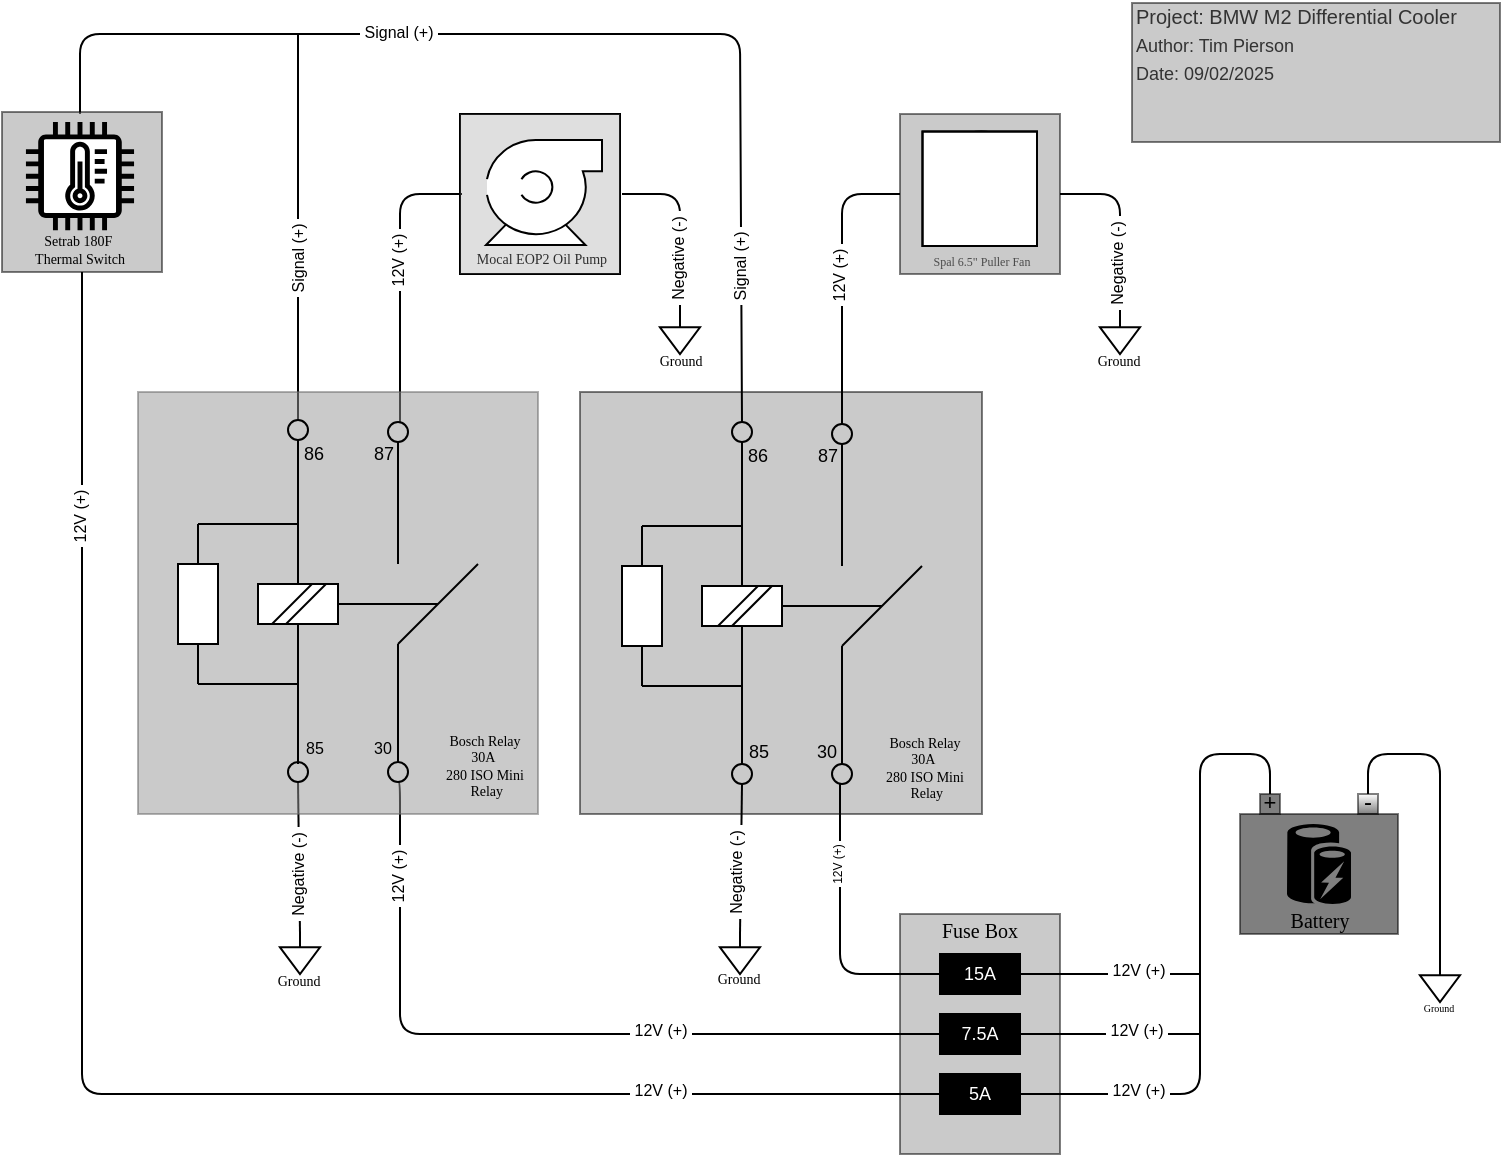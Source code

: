 <mxfile version="28.1.2">
  <diagram name="Page-1" id="_E8ELYtHnHAGCjDZnW66">
    <mxGraphModel dx="474" dy="375" grid="1" gridSize="10" guides="1" tooltips="1" connect="1" arrows="1" fold="1" page="1" pageScale="1" pageWidth="1100" pageHeight="850" background="none" math="0" shadow="0" adaptiveColors="none">
      <root>
        <mxCell id="0" />
        <mxCell id="1" parent="0" />
        <mxCell id="ljTsGrph6UNTOj-xFB7d-183" value="" style="group;opacity=50;fillColor=default;fillStyle=solid;container=0;" vertex="1" connectable="0" parent="1">
          <mxGeometry x="380" y="219" width="201" height="211" as="geometry" />
        </mxCell>
        <mxCell id="ljTsGrph6UNTOj-xFB7d-103" value="" style="rounded=0;whiteSpace=wrap;html=1;fillColor=light-dark(#959595,#FFFFFF);gradientColor=none;strokeColor=#000000;opacity=50;fillStyle=solid;" vertex="1" parent="1">
          <mxGeometry x="380" y="219" width="201" height="211" as="geometry" />
        </mxCell>
        <mxCell id="ljTsGrph6UNTOj-xFB7d-180" value="" style="group;fillStyle=solid;" vertex="1" connectable="0" parent="1">
          <mxGeometry x="540" y="480" width="80" height="120" as="geometry" />
        </mxCell>
        <mxCell id="ljTsGrph6UNTOj-xFB7d-109" value="" style="rounded=0;whiteSpace=wrap;html=1;fillColor=light-dark(#959595,#959595);gradientColor=none;strokeColor=light-dark(#000000,#000000);opacity=50;fillStyle=solid;" vertex="1" parent="ljTsGrph6UNTOj-xFB7d-180">
          <mxGeometry width="80" height="120" as="geometry" />
        </mxCell>
        <mxCell id="ljTsGrph6UNTOj-xFB7d-20" value="15A" style="rounded=0;whiteSpace=wrap;html=1;fontSize=9;fillColor=light-dark(#000000,#000000);fontColor=light-dark(#FFFFFF,#FFFFFF);" vertex="1" parent="ljTsGrph6UNTOj-xFB7d-180">
          <mxGeometry x="20" y="20" width="40" height="20" as="geometry" />
        </mxCell>
        <mxCell id="ljTsGrph6UNTOj-xFB7d-21" value="7.5A" style="rounded=0;whiteSpace=wrap;html=1;fontSize=9;fillStyle=solid;fillColor=light-dark(#000000,#000000);fontColor=light-dark(#FFFFFF,#FFFFFF);" vertex="1" parent="ljTsGrph6UNTOj-xFB7d-180">
          <mxGeometry x="20" y="50" width="40" height="20" as="geometry" />
        </mxCell>
        <mxCell id="ljTsGrph6UNTOj-xFB7d-23" value="5A" style="rounded=0;whiteSpace=wrap;html=1;fontSize=9;fillStyle=solid;fillColor=#000000;fontColor=light-dark(#FFFFFF,#FFFFFF);" vertex="1" parent="ljTsGrph6UNTOj-xFB7d-180">
          <mxGeometry x="20" y="80" width="40" height="20" as="geometry" />
        </mxCell>
        <mxCell id="ljTsGrph6UNTOj-xFB7d-173" value="&lt;div&gt;Fuse Box&lt;/div&gt;" style="text;html=1;align=center;verticalAlign=middle;whiteSpace=wrap;rounded=0;fontFamily=Verdana;fontSize=10;" vertex="1" parent="ljTsGrph6UNTOj-xFB7d-180">
          <mxGeometry x="10" y="2" width="60" height="12" as="geometry" />
        </mxCell>
        <mxCell id="ljTsGrph6UNTOj-xFB7d-195" value="" style="edgeStyle=orthogonalEdgeStyle;rounded=1;orthogonalLoop=1;jettySize=auto;html=1;endArrow=none;endFill=0;curved=0;" edge="1" parent="1" source="5BmA53OhYEYzgZZ_0BUa-34">
          <mxGeometry relative="1" as="geometry">
            <mxPoint x="239" y="40" as="targetPoint" />
          </mxGeometry>
        </mxCell>
        <mxCell id="ljTsGrph6UNTOj-xFB7d-84" value="" style="edgeStyle=orthogonalEdgeStyle;rounded=1;orthogonalLoop=1;jettySize=auto;html=1;entryX=0;entryY=0.5;entryDx=0;entryDy=0;endArrow=none;endFill=0;curved=0;" edge="1" parent="1" source="5BmA53OhYEYzgZZ_0BUa-36">
          <mxGeometry relative="1" as="geometry">
            <mxPoint x="321" y="120" as="targetPoint" />
            <Array as="points">
              <mxPoint x="290" y="120" />
            </Array>
          </mxGeometry>
        </mxCell>
        <mxCell id="ljTsGrph6UNTOj-xFB7d-54" value="" style="edgeStyle=orthogonalEdgeStyle;rounded=1;orthogonalLoop=1;jettySize=auto;html=1;entryX=0;entryY=0.5;entryDx=0;entryDy=0;endArrow=none;endFill=0;curved=0;exitX=0.5;exitY=1;exitDx=0;exitDy=0;fontSize=8;" edge="1" parent="1" source="5BmA53OhYEYzgZZ_0BUa-42" target="ljTsGrph6UNTOj-xFB7d-21">
          <mxGeometry relative="1" as="geometry">
            <mxPoint x="390" y="540" as="targetPoint" />
            <Array as="points">
              <mxPoint x="290" y="414" />
              <mxPoint x="290" y="540" />
            </Array>
          </mxGeometry>
        </mxCell>
        <mxCell id="ljTsGrph6UNTOj-xFB7d-51" value="" style="edgeStyle=orthogonalEdgeStyle;rounded=1;orthogonalLoop=1;jettySize=auto;html=1;endArrow=none;endFill=0;entryX=0;entryY=0.5;entryDx=0;entryDy=0;curved=0;" edge="1" parent="1" source="5BmA53OhYEYzgZZ_0BUa-123" target="ljTsGrph6UNTOj-xFB7d-20">
          <mxGeometry relative="1" as="geometry">
            <mxPoint x="510" y="500" as="targetPoint" />
            <Array as="points">
              <mxPoint x="510" y="510" />
            </Array>
          </mxGeometry>
        </mxCell>
        <mxCell id="ljTsGrph6UNTOj-xFB7d-101" value="" style="edgeStyle=orthogonalEdgeStyle;rounded=1;orthogonalLoop=1;jettySize=auto;html=1;endArrow=none;endFill=0;entryX=0.5;entryY=1;entryDx=0;entryDy=0;curved=0;" edge="1" parent="1" source="ljTsGrph6UNTOj-xFB7d-23" target="ljTsGrph6UNTOj-xFB7d-97">
          <mxGeometry relative="1" as="geometry">
            <mxPoint x="192" y="570" as="targetPoint" />
          </mxGeometry>
        </mxCell>
        <mxCell id="ljTsGrph6UNTOj-xFB7d-142" value="&lt;font&gt;&amp;nbsp;12V (+)&amp;nbsp;&lt;/font&gt;" style="edgeLabel;html=1;align=center;verticalAlign=middle;resizable=0;points=[];fontSize=8;" vertex="1" connectable="0" parent="ljTsGrph6UNTOj-xFB7d-101">
          <mxGeometry x="-0.468" y="-1" relative="1" as="geometry">
            <mxPoint x="83" y="-1" as="offset" />
          </mxGeometry>
        </mxCell>
        <mxCell id="ljTsGrph6UNTOj-xFB7d-28" value="" style="endArrow=none;html=1;rounded=1;exitX=1;exitY=0.5;exitDx=0;exitDy=0;entryX=0.5;entryY=0;entryDx=0;entryDy=0;shadow=0;curved=0;" edge="1" parent="1" target="ljTsGrph6UNTOj-xFB7d-24">
          <mxGeometry width="50" height="50" relative="1" as="geometry">
            <mxPoint x="600" y="570" as="sourcePoint" />
            <mxPoint x="725" y="420" as="targetPoint" />
            <Array as="points">
              <mxPoint x="690" y="570" />
              <mxPoint x="690" y="400" />
              <mxPoint x="725" y="400" />
            </Array>
          </mxGeometry>
        </mxCell>
        <mxCell id="ljTsGrph6UNTOj-xFB7d-29" value="" style="endArrow=none;html=1;rounded=0;entryX=1;entryY=0.5;entryDx=0;entryDy=0;" edge="1" parent="1" target="ljTsGrph6UNTOj-xFB7d-21">
          <mxGeometry width="50" height="50" relative="1" as="geometry">
            <mxPoint x="690" y="540" as="sourcePoint" />
            <mxPoint x="720" y="580" as="targetPoint" />
          </mxGeometry>
        </mxCell>
        <mxCell id="ljTsGrph6UNTOj-xFB7d-30" value="" style="endArrow=none;html=1;rounded=0;entryX=1.001;entryY=0.397;entryDx=0;entryDy=0;entryPerimeter=0;jumpStyle=arc;" edge="1" parent="1">
          <mxGeometry width="50" height="50" relative="1" as="geometry">
            <mxPoint x="690" y="510" as="sourcePoint" />
            <mxPoint x="600.04" y="509.94" as="targetPoint" />
          </mxGeometry>
        </mxCell>
        <mxCell id="ljTsGrph6UNTOj-xFB7d-56" value="" style="endArrow=none;html=1;rounded=0;entryX=0.5;entryY=1;entryDx=0;entryDy=0;exitX=0.5;exitY=0;exitDx=0;exitDy=0;exitPerimeter=0;" edge="1" parent="1" target="5BmA53OhYEYzgZZ_0BUa-122">
          <mxGeometry width="50" height="50" relative="1" as="geometry">
            <mxPoint x="460" y="490" as="sourcePoint" />
            <mxPoint x="460" y="470" as="targetPoint" />
          </mxGeometry>
        </mxCell>
        <mxCell id="ljTsGrph6UNTOj-xFB7d-58" value="" style="endArrow=none;html=1;rounded=0;entryX=0.5;entryY=1;entryDx=0;entryDy=0;exitX=0.5;exitY=0;exitDx=0;exitDy=0;exitPerimeter=0;" edge="1" parent="1" source="ljTsGrph6UNTOj-xFB7d-137" target="5BmA53OhYEYzgZZ_0BUa-41">
          <mxGeometry width="50" height="50" relative="1" as="geometry">
            <mxPoint x="240" y="490" as="sourcePoint" />
            <mxPoint x="240" y="415" as="targetPoint" />
          </mxGeometry>
        </mxCell>
        <mxCell id="ljTsGrph6UNTOj-xFB7d-189" value="" style="edgeStyle=orthogonalEdgeStyle;rounded=1;orthogonalLoop=1;jettySize=auto;html=1;entryX=0.5;entryY=0;entryDx=0;entryDy=0;endArrow=none;endFill=0;curved=0;" edge="1" parent="1" source="ljTsGrph6UNTOj-xFB7d-59" target="ljTsGrph6UNTOj-xFB7d-25">
          <mxGeometry relative="1" as="geometry">
            <Array as="points">
              <mxPoint x="810" y="400" />
              <mxPoint x="774" y="400" />
            </Array>
          </mxGeometry>
        </mxCell>
        <mxCell id="ljTsGrph6UNTOj-xFB7d-59" value="&lt;font style=&quot;font-size: 5px;&quot; face=&quot;Verdana&quot;&gt;Ground&lt;/font&gt;" style="pointerEvents=1;verticalLabelPosition=bottom;shadow=0;dashed=0;align=center;html=1;verticalAlign=top;shape=mxgraph.electrical.signal_sources.signal_ground;spacingLeft=-2;spacing=-11;" vertex="1" parent="1">
          <mxGeometry x="800" y="504" width="20" height="20" as="geometry" />
        </mxCell>
        <mxCell id="ljTsGrph6UNTOj-xFB7d-73" value="" style="edgeStyle=orthogonalEdgeStyle;rounded=1;orthogonalLoop=1;jettySize=auto;html=1;entryX=0.5;entryY=0;entryDx=0;entryDy=0;endArrow=none;endFill=0;jumpStyle=arc;curved=0;" edge="1" parent="1" source="ljTsGrph6UNTOj-xFB7d-70" target="5BmA53OhYEYzgZZ_0BUa-121">
          <mxGeometry relative="1" as="geometry">
            <mxPoint x="475.0" y="90" as="targetPoint" />
          </mxGeometry>
        </mxCell>
        <mxCell id="ljTsGrph6UNTOj-xFB7d-139" value="&lt;div&gt;&amp;nbsp;12V (+)&amp;nbsp;&lt;/div&gt;" style="edgeLabel;html=1;align=center;verticalAlign=middle;resizable=0;points=[];fontSize=8;horizontal=0;spacing=2;spacingBottom=-1;" vertex="1" connectable="0" parent="ljTsGrph6UNTOj-xFB7d-73">
          <mxGeometry x="0.158" y="2" relative="1" as="geometry">
            <mxPoint x="-4" y="-13" as="offset" />
          </mxGeometry>
        </mxCell>
        <mxCell id="ljTsGrph6UNTOj-xFB7d-74" value="Ground" style="pointerEvents=1;verticalLabelPosition=bottom;shadow=0;dashed=0;align=center;html=1;verticalAlign=top;shape=mxgraph.electrical.signal_sources.signal_ground;spacing=-2;spacingLeft=-2;fontFamily=Verdana;fontSize=7;spacingBottom=0;spacingTop=-3;" vertex="1" parent="1">
          <mxGeometry x="640" y="180" width="20" height="20" as="geometry" />
        </mxCell>
        <mxCell id="ljTsGrph6UNTOj-xFB7d-86" value="Ground" style="pointerEvents=1;verticalLabelPosition=bottom;shadow=0;dashed=0;align=center;html=1;verticalAlign=top;shape=mxgraph.electrical.signal_sources.signal_ground;labelPosition=center;spacing=-2;spacingLeft=-1;fontSize=7;fontFamily=Verdana;spacingTop=-3;" vertex="1" parent="1">
          <mxGeometry x="420" y="180" width="20" height="20" as="geometry" />
        </mxCell>
        <mxCell id="ljTsGrph6UNTOj-xFB7d-87" value="" style="endArrow=none;html=1;rounded=1;entryX=1;entryY=0.5;entryDx=0;entryDy=0;exitX=0.5;exitY=0;exitDx=0;exitDy=0;exitPerimeter=0;curved=0;" edge="1" parent="1" source="ljTsGrph6UNTOj-xFB7d-86">
          <mxGeometry width="50" height="50" relative="1" as="geometry">
            <mxPoint x="290.5" y="200" as="sourcePoint" />
            <mxPoint x="401" y="120" as="targetPoint" />
            <Array as="points">
              <mxPoint x="430" y="120" />
            </Array>
          </mxGeometry>
        </mxCell>
        <mxCell id="ljTsGrph6UNTOj-xFB7d-92" value="" style="endArrow=none;html=1;rounded=1;curved=0;entryX=0.5;entryY=0;entryDx=0;entryDy=0;" edge="1" parent="1" target="5BmA53OhYEYzgZZ_0BUa-119">
          <mxGeometry width="50" height="50" relative="1" as="geometry">
            <mxPoint x="130" y="80" as="sourcePoint" />
            <mxPoint x="460" y="40" as="targetPoint" />
            <Array as="points">
              <mxPoint x="130" y="40" />
              <mxPoint x="460" y="40" />
            </Array>
          </mxGeometry>
        </mxCell>
        <mxCell id="ljTsGrph6UNTOj-xFB7d-135" value="&amp;nbsp;Signal (+)&amp;nbsp;" style="edgeLabel;html=1;align=center;verticalAlign=middle;resizable=0;points=[];fontSize=8;" vertex="1" connectable="0" parent="ljTsGrph6UNTOj-xFB7d-92">
          <mxGeometry x="0.379" relative="1" as="geometry">
            <mxPoint x="-171" y="-20" as="offset" />
          </mxGeometry>
        </mxCell>
        <mxCell id="ljTsGrph6UNTOj-xFB7d-104" value="" style="endArrow=none;html=1;rounded=1;exitX=0.5;exitY=0;exitDx=0;exitDy=0;exitPerimeter=0;curved=0;entryX=1;entryY=0.5;entryDx=0;entryDy=0;" edge="1" parent="1" source="ljTsGrph6UNTOj-xFB7d-74" target="ljTsGrph6UNTOj-xFB7d-70">
          <mxGeometry width="50" height="50" relative="1" as="geometry">
            <mxPoint x="580" y="244" as="sourcePoint" />
            <mxPoint x="650" y="120" as="targetPoint" />
            <Array as="points">
              <mxPoint x="650" y="120" />
            </Array>
          </mxGeometry>
        </mxCell>
        <mxCell id="ljTsGrph6UNTOj-xFB7d-136" value="&lt;font face=&quot;Verdana&quot;&gt;Ground&lt;/font&gt;" style="pointerEvents=1;verticalLabelPosition=bottom;shadow=0;dashed=0;align=center;html=1;verticalAlign=top;shape=mxgraph.electrical.signal_sources.signal_ground;spacingLeft=-2;spacing=-6;fillStyle=solid;fontSize=7;" vertex="1" parent="1">
          <mxGeometry x="450" y="490" width="20" height="20" as="geometry" />
        </mxCell>
        <mxCell id="ljTsGrph6UNTOj-xFB7d-137" value="&lt;font face=&quot;Verdana&quot;&gt;Ground&lt;/font&gt;" style="pointerEvents=1;verticalLabelPosition=bottom;shadow=0;dashed=0;align=center;html=1;verticalAlign=top;shape=mxgraph.electrical.signal_sources.signal_ground;spacingLeft=-2;spacing=-5;fontSize=7;" vertex="1" parent="1">
          <mxGeometry x="230" y="490" width="20" height="20" as="geometry" />
        </mxCell>
        <mxCell id="ljTsGrph6UNTOj-xFB7d-148" value="&lt;font&gt;&amp;nbsp;Negative (-)&amp;nbsp;&lt;/font&gt;" style="edgeLabel;html=1;align=center;verticalAlign=middle;resizable=0;points=[];horizontal=0;fontSize=8;" vertex="1" connectable="0" parent="1">
          <mxGeometry x="648" y="155" as="geometry" />
        </mxCell>
        <mxCell id="ljTsGrph6UNTOj-xFB7d-150" value="&lt;font&gt;&amp;nbsp;Negative (-)&amp;nbsp;&lt;/font&gt;" style="edgeLabel;html=1;align=center;verticalAlign=middle;resizable=0;points=[];horizontal=0;spacingBottom=1;fontSize=8;" vertex="1" connectable="0" parent="1">
          <mxGeometry x="430" y="150" as="geometry">
            <mxPoint x="-1" y="-3" as="offset" />
          </mxGeometry>
        </mxCell>
        <mxCell id="ljTsGrph6UNTOj-xFB7d-151" value="&lt;div&gt;&amp;nbsp;12V (+)&amp;nbsp;&lt;/div&gt;" style="edgeLabel;html=1;align=center;verticalAlign=middle;resizable=0;points=[];fontSize=8;horizontal=0;spacing=2;spacingBottom=-1;" vertex="1" connectable="0" parent="1">
          <mxGeometry x="288" y="154" as="geometry" />
        </mxCell>
        <mxCell id="ljTsGrph6UNTOj-xFB7d-152" value="&lt;div&gt;&amp;nbsp;12V (+)&amp;nbsp;&lt;/div&gt;" style="edgeLabel;html=1;align=center;verticalAlign=middle;resizable=0;points=[];fontSize=8;horizontal=0;spacing=2;spacingBottom=-1;" vertex="1" connectable="0" parent="1">
          <mxGeometry x="129" y="282" as="geometry" />
        </mxCell>
        <mxCell id="ljTsGrph6UNTOj-xFB7d-153" value="&amp;nbsp;Signal (+)&amp;nbsp;" style="edgeLabel;html=1;align=center;verticalAlign=middle;resizable=0;points=[];fontSize=8;horizontal=0;spacingBottom=-1;" vertex="1" connectable="0" parent="1">
          <mxGeometry x="240" y="155" as="geometry">
            <mxPoint x="-2" y="2" as="offset" />
          </mxGeometry>
        </mxCell>
        <mxCell id="ljTsGrph6UNTOj-xFB7d-154" value="&amp;nbsp;Signal (+)&amp;nbsp;" style="edgeLabel;html=1;align=center;verticalAlign=middle;resizable=0;points=[];fontSize=8;horizontal=0;spacingBottom=-1;" vertex="1" connectable="0" parent="1">
          <mxGeometry x="459" y="157" as="geometry" />
        </mxCell>
        <mxCell id="ljTsGrph6UNTOj-xFB7d-156" value="&lt;font&gt;&amp;nbsp;12V (+)&amp;nbsp;&lt;/font&gt;" style="edgeLabel;html=1;align=center;verticalAlign=middle;resizable=0;points=[];fontSize=8;" vertex="1" connectable="0" parent="1">
          <mxGeometry x="420" y="538" as="geometry" />
        </mxCell>
        <mxCell id="ljTsGrph6UNTOj-xFB7d-157" value="&lt;font&gt;&amp;nbsp;12V (+)&amp;nbsp;&lt;/font&gt;" style="edgeLabel;html=1;align=center;verticalAlign=middle;resizable=0;points=[];fontSize=8;" vertex="1" connectable="0" parent="1">
          <mxGeometry x="659" y="568" as="geometry" />
        </mxCell>
        <mxCell id="ljTsGrph6UNTOj-xFB7d-158" value="&lt;font&gt;&amp;nbsp;12V (+)&amp;nbsp;&lt;/font&gt;" style="edgeLabel;html=1;align=center;verticalAlign=middle;resizable=0;points=[];fontSize=8;" vertex="1" connectable="0" parent="1">
          <mxGeometry x="658" y="538" as="geometry" />
        </mxCell>
        <mxCell id="ljTsGrph6UNTOj-xFB7d-159" value="&lt;font&gt;&amp;nbsp;12V (+)&amp;nbsp;&lt;/font&gt;" style="edgeLabel;html=1;align=center;verticalAlign=middle;resizable=0;points=[];fontSize=8;" vertex="1" connectable="0" parent="1">
          <mxGeometry x="659" y="508" as="geometry" />
        </mxCell>
        <mxCell id="ljTsGrph6UNTOj-xFB7d-161" value="&lt;font&gt;&amp;nbsp;Negative (-)&amp;nbsp;&lt;/font&gt;" style="edgeLabel;html=1;align=center;verticalAlign=middle;resizable=0;points=[];horizontal=0;spacingBottom=1;fontSize=8;" vertex="1" connectable="0" parent="1">
          <mxGeometry x="239" y="461" as="geometry" />
        </mxCell>
        <mxCell id="ljTsGrph6UNTOj-xFB7d-162" value="&lt;font&gt;&amp;nbsp;Negative (-)&amp;nbsp;&lt;/font&gt;" style="edgeLabel;html=1;align=center;verticalAlign=middle;resizable=0;points=[];horizontal=0;spacingBottom=1;fontSize=8;" vertex="1" connectable="0" parent="1">
          <mxGeometry x="458" y="460" as="geometry" />
        </mxCell>
        <mxCell id="ljTsGrph6UNTOj-xFB7d-163" value="&lt;div&gt;&amp;nbsp;12V (+)&amp;nbsp;&lt;/div&gt;" style="edgeLabel;html=1;align=center;verticalAlign=middle;resizable=0;points=[];fontSize=6;horizontal=0;spacing=2;spacingBottom=-1;" vertex="1" connectable="0" parent="1">
          <mxGeometry x="509" y="460" as="geometry">
            <mxPoint x="-1" y="4" as="offset" />
          </mxGeometry>
        </mxCell>
        <mxCell id="ljTsGrph6UNTOj-xFB7d-167" value="&lt;div&gt;&amp;nbsp;12V (+)&amp;nbsp;&lt;/div&gt;" style="edgeLabel;html=1;align=center;verticalAlign=middle;resizable=0;points=[];fontSize=8;horizontal=0;spacing=2;spacingBottom=-1;" vertex="1" connectable="0" parent="1">
          <mxGeometry x="289" y="466" as="geometry">
            <mxPoint x="-1" y="4" as="offset" />
          </mxGeometry>
        </mxCell>
        <mxCell id="ljTsGrph6UNTOj-xFB7d-175" value="&lt;div&gt;Spal 6.5&quot; Puller Fan&lt;/div&gt;" style="text;html=1;align=center;verticalAlign=middle;whiteSpace=wrap;rounded=0;fontFamily=Verdana;fontSize=6;" vertex="1" parent="1">
          <mxGeometry x="526" y="139" width="110" height="30" as="geometry" />
        </mxCell>
        <mxCell id="ljTsGrph6UNTOj-xFB7d-176" value="&lt;div&gt;Mocal EOP2 Oil Pump&lt;/div&gt;" style="text;html=1;align=center;verticalAlign=middle;whiteSpace=wrap;rounded=0;fontFamily=Verdana;fontSize=7;" vertex="1" parent="1">
          <mxGeometry x="306" y="138" width="110" height="30" as="geometry" />
        </mxCell>
        <mxCell id="ljTsGrph6UNTOj-xFB7d-178" value="" style="group;fillStyle=solid;" vertex="1" connectable="0" parent="1">
          <mxGeometry x="90" y="79" width="81" height="80" as="geometry" />
        </mxCell>
        <mxCell id="ljTsGrph6UNTOj-xFB7d-97" value="" style="rounded=0;whiteSpace=wrap;html=1;fillColor=light-dark(#959595,#959595);gradientColor=none;opacity=50;" vertex="1" parent="ljTsGrph6UNTOj-xFB7d-178">
          <mxGeometry x="1" width="80" height="80" as="geometry" />
        </mxCell>
        <mxCell id="ljTsGrph6UNTOj-xFB7d-192" value="" style="rounded=1;whiteSpace=wrap;html=1;arcSize=0;" vertex="1" parent="ljTsGrph6UNTOj-xFB7d-178">
          <mxGeometry x="21.48" y="12.53" width="37.03" height="39.12" as="geometry" />
        </mxCell>
        <mxCell id="ljTsGrph6UNTOj-xFB7d-126" value="" style="outlineConnect=0;fontColor=#232F3E;gradientColor=none;fillColor=light-dark(#000000,#1A1A1A);strokeColor=#FFFFFF;dashed=0;verticalLabelPosition=bottom;verticalAlign=top;align=center;html=1;fontSize=12;fontStyle=0;aspect=fixed;pointerEvents=1;shape=mxgraph.aws4.iot_thing_temperature_sensor;shadow=0;perimeterSpacing=4;fillStyle=auto;" vertex="1" parent="ljTsGrph6UNTOj-xFB7d-178">
          <mxGeometry x="12.97" y="5.06" width="54.06" height="54.06" as="geometry" />
        </mxCell>
        <mxCell id="ljTsGrph6UNTOj-xFB7d-177" value="&lt;div&gt;Setrab 180F&amp;nbsp;&lt;/div&gt;&lt;div&gt;Thermal Switch&lt;/div&gt;" style="text;html=1;align=center;verticalAlign=middle;whiteSpace=wrap;rounded=0;fontFamily=Verdana;fontSize=7;" vertex="1" parent="ljTsGrph6UNTOj-xFB7d-178">
          <mxGeometry y="54" width="80" height="30" as="geometry" />
        </mxCell>
        <mxCell id="ljTsGrph6UNTOj-xFB7d-182" value="" style="group" vertex="1" connectable="0" parent="1">
          <mxGeometry x="159" y="219" width="200" height="211" as="geometry" />
        </mxCell>
        <mxCell id="ljTsGrph6UNTOj-xFB7d-102" value="" style="rounded=0;whiteSpace=wrap;html=1;fillColor=light-dark(#959595,#959595);gradientColor=none;strokeColor=#666666;opacity=50;" vertex="1" parent="ljTsGrph6UNTOj-xFB7d-182">
          <mxGeometry width="200" height="211" as="geometry" />
        </mxCell>
        <mxCell id="5BmA53OhYEYzgZZ_0BUa-3" value="" style="rounded=0;whiteSpace=wrap;html=1;fillStyle=solid;fillColor=light-dark(#FFFFFF,#FFFFFF);gradientColor=none;gradientDirection=north;strokeWidth=1;" parent="ljTsGrph6UNTOj-xFB7d-182" vertex="1">
          <mxGeometry x="60" y="96" width="40" height="20" as="geometry" />
        </mxCell>
        <mxCell id="5BmA53OhYEYzgZZ_0BUa-5" value="" style="endArrow=none;html=1;rounded=0;exitX=1;exitY=0.5;exitDx=0;exitDy=0;" parent="ljTsGrph6UNTOj-xFB7d-182" source="5BmA53OhYEYzgZZ_0BUa-3" edge="1">
          <mxGeometry width="50" height="50" relative="1" as="geometry">
            <mxPoint x="90" y="136" as="sourcePoint" />
            <mxPoint x="150" y="106" as="targetPoint" />
          </mxGeometry>
        </mxCell>
        <mxCell id="5BmA53OhYEYzgZZ_0BUa-7" value="" style="endArrow=none;html=1;rounded=0;" parent="ljTsGrph6UNTOj-xFB7d-182" edge="1">
          <mxGeometry width="50" height="50" relative="1" as="geometry">
            <mxPoint x="80" y="46" as="sourcePoint" />
            <mxPoint x="80" y="46" as="targetPoint" />
          </mxGeometry>
        </mxCell>
        <mxCell id="5BmA53OhYEYzgZZ_0BUa-13" value="" style="endArrow=none;html=1;rounded=0;" parent="ljTsGrph6UNTOj-xFB7d-182" edge="1">
          <mxGeometry width="50" height="50" relative="1" as="geometry">
            <mxPoint x="80" y="146" as="sourcePoint" />
            <mxPoint x="80" y="116" as="targetPoint" />
          </mxGeometry>
        </mxCell>
        <mxCell id="5BmA53OhYEYzgZZ_0BUa-15" value="" style="endArrow=none;html=1;rounded=0;exitX=0.5;exitY=0;exitDx=0;exitDy=0;" parent="ljTsGrph6UNTOj-xFB7d-182" source="5BmA53OhYEYzgZZ_0BUa-3" edge="1">
          <mxGeometry width="50" height="50" relative="1" as="geometry">
            <mxPoint x="180" y="156" as="sourcePoint" />
            <mxPoint x="80" y="66" as="targetPoint" />
          </mxGeometry>
        </mxCell>
        <mxCell id="5BmA53OhYEYzgZZ_0BUa-17" value="" style="endArrow=none;html=1;rounded=0;" parent="ljTsGrph6UNTOj-xFB7d-182" edge="1">
          <mxGeometry width="50" height="50" relative="1" as="geometry">
            <mxPoint x="130" y="126" as="sourcePoint" />
            <mxPoint x="170" y="86" as="targetPoint" />
          </mxGeometry>
        </mxCell>
        <mxCell id="5BmA53OhYEYzgZZ_0BUa-18" value="" style="endArrow=none;html=1;rounded=0;" parent="ljTsGrph6UNTOj-xFB7d-182" source="5BmA53OhYEYzgZZ_0BUa-34" edge="1">
          <mxGeometry width="50" height="50" relative="1" as="geometry">
            <mxPoint x="80" y="26" as="sourcePoint" />
            <mxPoint x="80" y="66" as="targetPoint" />
          </mxGeometry>
        </mxCell>
        <mxCell id="5BmA53OhYEYzgZZ_0BUa-19" value="" style="endArrow=none;html=1;rounded=0;" parent="ljTsGrph6UNTOj-xFB7d-182" edge="1">
          <mxGeometry width="50" height="50" relative="1" as="geometry">
            <mxPoint x="80" y="186" as="sourcePoint" />
            <mxPoint x="80" y="146" as="targetPoint" />
          </mxGeometry>
        </mxCell>
        <mxCell id="5BmA53OhYEYzgZZ_0BUa-20" value="" style="endArrow=none;html=1;rounded=0;exitX=1;exitY=1;exitDx=0;exitDy=0;" parent="ljTsGrph6UNTOj-xFB7d-182" edge="1" source="5BmA53OhYEYzgZZ_0BUa-93">
          <mxGeometry width="50" height="50" relative="1" as="geometry">
            <mxPoint x="130" y="186" as="sourcePoint" />
            <mxPoint x="130" y="126" as="targetPoint" />
          </mxGeometry>
        </mxCell>
        <mxCell id="5BmA53OhYEYzgZZ_0BUa-21" value="" style="endArrow=none;html=1;rounded=0;" parent="ljTsGrph6UNTOj-xFB7d-182" source="5BmA53OhYEYzgZZ_0BUa-36" edge="1">
          <mxGeometry width="50" height="50" relative="1" as="geometry">
            <mxPoint x="130" y="86" as="sourcePoint" />
            <mxPoint x="130" y="26" as="targetPoint" />
          </mxGeometry>
        </mxCell>
        <mxCell id="5BmA53OhYEYzgZZ_0BUa-26" value="" style="rounded=0;whiteSpace=wrap;html=1;fillColor=light-dark(#FFFFFF,#FFFFFF);" parent="ljTsGrph6UNTOj-xFB7d-182" vertex="1">
          <mxGeometry x="20" y="86" width="20" height="40" as="geometry" />
        </mxCell>
        <mxCell id="5BmA53OhYEYzgZZ_0BUa-28" value="" style="endArrow=none;html=1;rounded=0;entryX=0.5;entryY=0;entryDx=0;entryDy=0;" parent="ljTsGrph6UNTOj-xFB7d-182" target="5BmA53OhYEYzgZZ_0BUa-26" edge="1">
          <mxGeometry width="50" height="50" relative="1" as="geometry">
            <mxPoint x="30" y="66" as="sourcePoint" />
            <mxPoint x="230" y="106" as="targetPoint" />
          </mxGeometry>
        </mxCell>
        <mxCell id="5BmA53OhYEYzgZZ_0BUa-29" value="" style="endArrow=none;html=1;rounded=0;" parent="ljTsGrph6UNTOj-xFB7d-182" edge="1">
          <mxGeometry width="50" height="50" relative="1" as="geometry">
            <mxPoint x="30" y="66" as="sourcePoint" />
            <mxPoint x="80" y="66" as="targetPoint" />
          </mxGeometry>
        </mxCell>
        <mxCell id="5BmA53OhYEYzgZZ_0BUa-32" value="" style="endArrow=none;html=1;rounded=0;entryX=0.5;entryY=1;entryDx=0;entryDy=0;" parent="ljTsGrph6UNTOj-xFB7d-182" target="5BmA53OhYEYzgZZ_0BUa-26" edge="1">
          <mxGeometry width="50" height="50" relative="1" as="geometry">
            <mxPoint x="30" y="146" as="sourcePoint" />
            <mxPoint x="230" y="106" as="targetPoint" />
          </mxGeometry>
        </mxCell>
        <mxCell id="5BmA53OhYEYzgZZ_0BUa-33" value="" style="endArrow=none;html=1;rounded=0;" parent="ljTsGrph6UNTOj-xFB7d-182" edge="1">
          <mxGeometry width="50" height="50" relative="1" as="geometry">
            <mxPoint x="30" y="146" as="sourcePoint" />
            <mxPoint x="80" y="146" as="targetPoint" />
          </mxGeometry>
        </mxCell>
        <mxCell id="5BmA53OhYEYzgZZ_0BUa-35" value="" style="endArrow=none;html=1;rounded=0;" parent="ljTsGrph6UNTOj-xFB7d-182" target="5BmA53OhYEYzgZZ_0BUa-34" edge="1">
          <mxGeometry width="50" height="50" relative="1" as="geometry">
            <mxPoint x="80" y="26" as="sourcePoint" />
            <mxPoint x="80" y="66" as="targetPoint" />
          </mxGeometry>
        </mxCell>
        <mxCell id="5BmA53OhYEYzgZZ_0BUa-34" value="" style="ellipse;whiteSpace=wrap;html=1;aspect=fixed;fillColor=none;fillStyle=solid;" parent="ljTsGrph6UNTOj-xFB7d-182" vertex="1">
          <mxGeometry x="75" y="14" width="10" height="10" as="geometry" />
        </mxCell>
        <mxCell id="5BmA53OhYEYzgZZ_0BUa-39" value="" style="endArrow=none;html=1;rounded=0;" parent="ljTsGrph6UNTOj-xFB7d-182" target="5BmA53OhYEYzgZZ_0BUa-36" edge="1">
          <mxGeometry width="50" height="50" relative="1" as="geometry">
            <mxPoint x="130" y="86" as="sourcePoint" />
            <mxPoint x="130" y="26" as="targetPoint" />
          </mxGeometry>
        </mxCell>
        <mxCell id="5BmA53OhYEYzgZZ_0BUa-36" value="" style="ellipse;whiteSpace=wrap;html=1;aspect=fixed;fillColor=none;fillStyle=solid;" parent="ljTsGrph6UNTOj-xFB7d-182" vertex="1">
          <mxGeometry x="125" y="15" width="10" height="10" as="geometry" />
        </mxCell>
        <mxCell id="5BmA53OhYEYzgZZ_0BUa-41" value="" style="ellipse;whiteSpace=wrap;html=1;aspect=fixed;fillColor=none;fillStyle=solid;" parent="ljTsGrph6UNTOj-xFB7d-182" vertex="1">
          <mxGeometry x="75" y="185" width="10" height="10" as="geometry" />
        </mxCell>
        <mxCell id="5BmA53OhYEYzgZZ_0BUa-42" value="" style="ellipse;whiteSpace=wrap;html=1;aspect=fixed;fillStyle=solid;fillColor=none;" parent="ljTsGrph6UNTOj-xFB7d-182" vertex="1">
          <mxGeometry x="125" y="185" width="10" height="10" as="geometry" />
        </mxCell>
        <mxCell id="5BmA53OhYEYzgZZ_0BUa-93" value="&lt;font&gt;30&lt;/font&gt;" style="text;html=1;align=center;verticalAlign=middle;whiteSpace=wrap;rounded=0;fontSize=8;" parent="ljTsGrph6UNTOj-xFB7d-182" vertex="1">
          <mxGeometry x="115" y="171" width="15" height="14" as="geometry" />
        </mxCell>
        <mxCell id="5BmA53OhYEYzgZZ_0BUa-94" value="&lt;font&gt;85&lt;/font&gt;" style="text;html=1;align=center;verticalAlign=middle;whiteSpace=wrap;rounded=0;fontSize=8;" parent="ljTsGrph6UNTOj-xFB7d-182" vertex="1">
          <mxGeometry x="81" y="171" width="15" height="14" as="geometry" />
        </mxCell>
        <mxCell id="5BmA53OhYEYzgZZ_0BUa-100" value="&lt;div&gt;&lt;font style=&quot;font-size: 9px;&quot;&gt;87&lt;/font&gt;&lt;/div&gt;" style="text;html=1;align=center;verticalAlign=middle;whiteSpace=wrap;rounded=0;" parent="ljTsGrph6UNTOj-xFB7d-182" vertex="1">
          <mxGeometry x="118" y="26" width="10" height="8" as="geometry" />
        </mxCell>
        <mxCell id="5BmA53OhYEYzgZZ_0BUa-101" value="&lt;font style=&quot;font-size: 9px;&quot;&gt;86&lt;/font&gt;" style="text;html=1;align=center;verticalAlign=middle;whiteSpace=wrap;rounded=0;" parent="ljTsGrph6UNTOj-xFB7d-182" vertex="1">
          <mxGeometry x="83" y="26" width="10" height="8" as="geometry" />
        </mxCell>
        <mxCell id="ljTsGrph6UNTOj-xFB7d-171" value="&lt;div&gt;Bosch Relay&lt;/div&gt;&lt;div&gt;30A&amp;nbsp;&lt;/div&gt;&lt;div&gt;280 ISO Mini&lt;/div&gt;&lt;div&gt;&amp;nbsp;Relay&lt;/div&gt;" style="text;html=1;align=center;verticalAlign=middle;rounded=0;fontSize=7;fontStyle=0;fontFamily=Verdana;labelPosition=center;verticalLabelPosition=middle;" vertex="1" parent="ljTsGrph6UNTOj-xFB7d-182">
          <mxGeometry x="148" y="166" width="50" height="41" as="geometry" />
        </mxCell>
        <mxCell id="ljTsGrph6UNTOj-xFB7d-198" value="" style="endArrow=none;html=1;rounded=0;exitX=0.25;exitY=1;exitDx=0;exitDy=0;entryX=0.75;entryY=0;entryDx=0;entryDy=0;strokeColor=light-dark(#000000,#000000);startSize=6;endSize=6;" edge="1" parent="ljTsGrph6UNTOj-xFB7d-182">
          <mxGeometry width="50" height="50" relative="1" as="geometry">
            <mxPoint x="67" y="116" as="sourcePoint" />
            <mxPoint x="87" y="96" as="targetPoint" />
          </mxGeometry>
        </mxCell>
        <mxCell id="ljTsGrph6UNTOj-xFB7d-181" value="" style="group;opacity=50;" vertex="1" connectable="0" parent="1">
          <mxGeometry x="710" y="420" width="78" height="71" as="geometry" />
        </mxCell>
        <mxCell id="ljTsGrph6UNTOj-xFB7d-1" value="" style="rounded=0;whiteSpace=wrap;html=1;fillStyle=auto;gradientColor=light-dark(#000000,#FFFFFF);opacity=50;" vertex="1" parent="ljTsGrph6UNTOj-xFB7d-181">
          <mxGeometry y="10" width="79" height="60" as="geometry" />
        </mxCell>
        <mxCell id="ljTsGrph6UNTOj-xFB7d-24" value="&lt;font style=&quot;font-size: 11px;&quot;&gt;+&lt;/font&gt;" style="whiteSpace=wrap;html=1;aspect=fixed;fillStyle=solid;fillColor=light-dark(#FFFFFF,#FFFFFF);strokeColor=light-dark(#000000,#FFFFFF);spacingBottom=2;gradientColor=#000000;opacity=50;" vertex="1" parent="ljTsGrph6UNTOj-xFB7d-181">
          <mxGeometry x="10" width="10" height="10" as="geometry" />
        </mxCell>
        <mxCell id="ljTsGrph6UNTOj-xFB7d-25" value="-" style="whiteSpace=wrap;html=1;aspect=fixed;fillStyle=solid;strokeWidth=1;spacingBottom=2;gradientColor=#000000;opacity=50;" vertex="1" parent="ljTsGrph6UNTOj-xFB7d-181">
          <mxGeometry x="59" width="10" height="10" as="geometry" />
        </mxCell>
        <mxCell id="ljTsGrph6UNTOj-xFB7d-112" value="" style="verticalLabelPosition=bottom;html=1;verticalAlign=top;align=center;strokeColor=none;fillColor=light-dark(#000000,#1A1A1A);shape=mxgraph.azure.azure_cache;" vertex="1" parent="ljTsGrph6UNTOj-xFB7d-181">
          <mxGeometry x="23.5" y="15" width="32" height="40" as="geometry" />
        </mxCell>
        <mxCell id="ljTsGrph6UNTOj-xFB7d-174" value="&lt;div&gt;&lt;font face=&quot;Verdana&quot;&gt;Battery&lt;/font&gt;&lt;/div&gt;" style="text;html=1;align=center;verticalAlign=middle;whiteSpace=wrap;rounded=0;fontColor=light-dark(#000000,#000000);fontSize=10;labelBorderColor=none;textShadow=0;" vertex="1" parent="ljTsGrph6UNTOj-xFB7d-181">
          <mxGeometry x="9.5" y="55" width="60" height="16" as="geometry" />
        </mxCell>
        <mxCell id="ljTsGrph6UNTOj-xFB7d-184" value="&lt;div&gt;&lt;font style=&quot;font-size: 10px;&quot;&gt;Project: BMW M2 Differential Cooler&lt;/font&gt;&lt;/div&gt;&lt;div&gt;&lt;font style=&quot;font-size: 9px;&quot;&gt;Author: Tim Pierson&lt;/font&gt;&lt;/div&gt;&lt;div&gt;&lt;font style=&quot;font-size: 9px;&quot;&gt;Date: 09/02/2025&lt;/font&gt;&lt;/div&gt;&lt;div&gt;&lt;br&gt;&lt;/div&gt;&lt;div&gt;&lt;br&gt;&lt;/div&gt;" style="text;html=1;align=left;verticalAlign=middle;whiteSpace=wrap;rounded=0;strokeColor=#000000;spacingRight=14;spacing=2;fillColor=#959595;fontColor=#333333;glass=0;gradientColor=none;opacity=50;fillStyle=solid;" vertex="1" parent="1">
          <mxGeometry x="656" y="24.5" width="184" height="69.5" as="geometry" />
        </mxCell>
        <mxCell id="ljTsGrph6UNTOj-xFB7d-199" value="" style="endArrow=none;html=1;rounded=0;exitX=0.25;exitY=1;exitDx=0;exitDy=0;entryX=0.75;entryY=0;entryDx=0;entryDy=0;strokeColor=light-dark(#000000,#000000);startSize=6;endSize=6;" edge="1" parent="1">
          <mxGeometry width="50" height="50" relative="1" as="geometry">
            <mxPoint x="233" y="335" as="sourcePoint" />
            <mxPoint x="253" y="315" as="targetPoint" />
          </mxGeometry>
        </mxCell>
        <mxCell id="5BmA53OhYEYzgZZ_0BUa-103" value="" style="rounded=0;whiteSpace=wrap;html=1;fillColor=light-dark(#FFFFFF,#FFFFFF);strokeColor=light-dark(#000000,#000000);gradientColor=none;fillStyle=solid;" parent="1" vertex="1">
          <mxGeometry x="441" y="316" width="40" height="20" as="geometry" />
        </mxCell>
        <mxCell id="ljTsGrph6UNTOj-xFB7d-201" value="" style="endArrow=none;html=1;rounded=0;exitX=0.25;exitY=1;exitDx=0;exitDy=0;entryX=0.75;entryY=0;entryDx=0;entryDy=0;strokeColor=light-dark(#000000,#000000);startSize=6;endSize=6;" edge="1" parent="1">
          <mxGeometry width="50" height="50" relative="1" as="geometry">
            <mxPoint x="449" y="336" as="sourcePoint" />
            <mxPoint x="469" y="316" as="targetPoint" />
          </mxGeometry>
        </mxCell>
        <mxCell id="ljTsGrph6UNTOj-xFB7d-202" value="" style="endArrow=none;html=1;rounded=0;exitX=0.25;exitY=1;exitDx=0;exitDy=0;entryX=0.75;entryY=0;entryDx=0;entryDy=0;strokeColor=light-dark(#000000,#000000);startSize=6;endSize=6;" edge="1" parent="1">
          <mxGeometry width="50" height="50" relative="1" as="geometry">
            <mxPoint x="456" y="336" as="sourcePoint" />
            <mxPoint x="476" y="316" as="targetPoint" />
          </mxGeometry>
        </mxCell>
        <mxCell id="5BmA53OhYEYzgZZ_0BUa-104" value="" style="endArrow=none;html=1;rounded=0;exitX=1;exitY=0.5;exitDx=0;exitDy=0;" parent="1" source="5BmA53OhYEYzgZZ_0BUa-103" edge="1">
          <mxGeometry width="50" height="50" relative="1" as="geometry">
            <mxPoint x="471" y="356" as="sourcePoint" />
            <mxPoint x="531" y="326" as="targetPoint" />
          </mxGeometry>
        </mxCell>
        <mxCell id="5BmA53OhYEYzgZZ_0BUa-105" value="" style="endArrow=none;html=1;rounded=0;" parent="1" edge="1">
          <mxGeometry width="50" height="50" relative="1" as="geometry">
            <mxPoint x="461" y="266" as="sourcePoint" />
            <mxPoint x="461" y="266" as="targetPoint" />
          </mxGeometry>
        </mxCell>
        <mxCell id="5BmA53OhYEYzgZZ_0BUa-106" value="" style="endArrow=none;html=1;rounded=0;" parent="1" edge="1">
          <mxGeometry width="50" height="50" relative="1" as="geometry">
            <mxPoint x="461" y="366" as="sourcePoint" />
            <mxPoint x="461" y="336" as="targetPoint" />
          </mxGeometry>
        </mxCell>
        <mxCell id="5BmA53OhYEYzgZZ_0BUa-107" value="" style="endArrow=none;html=1;rounded=0;exitX=0.5;exitY=0;exitDx=0;exitDy=0;" parent="1" source="5BmA53OhYEYzgZZ_0BUa-103" edge="1">
          <mxGeometry width="50" height="50" relative="1" as="geometry">
            <mxPoint x="561" y="376" as="sourcePoint" />
            <mxPoint x="461" y="286" as="targetPoint" />
          </mxGeometry>
        </mxCell>
        <mxCell id="5BmA53OhYEYzgZZ_0BUa-108" value="" style="endArrow=none;html=1;rounded=0;" parent="1" edge="1">
          <mxGeometry width="50" height="50" relative="1" as="geometry">
            <mxPoint x="511" y="346" as="sourcePoint" />
            <mxPoint x="551" y="306" as="targetPoint" />
          </mxGeometry>
        </mxCell>
        <mxCell id="5BmA53OhYEYzgZZ_0BUa-109" value="" style="endArrow=none;html=1;rounded=0;" parent="1" source="5BmA53OhYEYzgZZ_0BUa-119" edge="1">
          <mxGeometry width="50" height="50" relative="1" as="geometry">
            <mxPoint x="461" y="246" as="sourcePoint" />
            <mxPoint x="461" y="286" as="targetPoint" />
          </mxGeometry>
        </mxCell>
        <mxCell id="5BmA53OhYEYzgZZ_0BUa-110" value="" style="endArrow=none;html=1;rounded=0;exitX=0.5;exitY=0;exitDx=0;exitDy=0;" parent="1" edge="1" source="5BmA53OhYEYzgZZ_0BUa-122">
          <mxGeometry width="50" height="50" relative="1" as="geometry">
            <mxPoint x="461" y="406" as="sourcePoint" />
            <mxPoint x="461" y="366" as="targetPoint" />
          </mxGeometry>
        </mxCell>
        <mxCell id="5BmA53OhYEYzgZZ_0BUa-111" value="" style="endArrow=none;html=1;rounded=0;exitX=1;exitY=1;exitDx=0;exitDy=0;" parent="1" edge="1" source="5BmA53OhYEYzgZZ_0BUa-126">
          <mxGeometry width="50" height="50" relative="1" as="geometry">
            <mxPoint x="511" y="406" as="sourcePoint" />
            <mxPoint x="511" y="346" as="targetPoint" />
          </mxGeometry>
        </mxCell>
        <mxCell id="5BmA53OhYEYzgZZ_0BUa-112" value="" style="endArrow=none;html=1;rounded=0;" parent="1" source="5BmA53OhYEYzgZZ_0BUa-121" edge="1">
          <mxGeometry width="50" height="50" relative="1" as="geometry">
            <mxPoint x="511" y="306" as="sourcePoint" />
            <mxPoint x="511" y="246" as="targetPoint" />
          </mxGeometry>
        </mxCell>
        <mxCell id="5BmA53OhYEYzgZZ_0BUa-113" value="" style="rounded=0;whiteSpace=wrap;html=1;fillStyle=solid;fillColor=light-dark(#FFFFFF,#FFFFFF);strokeColor=light-dark(#000000,#000000);" parent="1" vertex="1">
          <mxGeometry x="401" y="306" width="20" height="40" as="geometry" />
        </mxCell>
        <mxCell id="5BmA53OhYEYzgZZ_0BUa-114" value="" style="endArrow=none;html=1;rounded=0;entryX=0.5;entryY=0;entryDx=0;entryDy=0;" parent="1" target="5BmA53OhYEYzgZZ_0BUa-113" edge="1">
          <mxGeometry width="50" height="50" relative="1" as="geometry">
            <mxPoint x="411" y="286" as="sourcePoint" />
            <mxPoint x="611" y="326" as="targetPoint" />
          </mxGeometry>
        </mxCell>
        <mxCell id="5BmA53OhYEYzgZZ_0BUa-115" value="" style="endArrow=none;html=1;rounded=0;" parent="1" edge="1">
          <mxGeometry width="50" height="50" relative="1" as="geometry">
            <mxPoint x="411" y="286" as="sourcePoint" />
            <mxPoint x="461" y="286" as="targetPoint" />
          </mxGeometry>
        </mxCell>
        <mxCell id="5BmA53OhYEYzgZZ_0BUa-116" value="" style="endArrow=none;html=1;rounded=0;entryX=0.5;entryY=1;entryDx=0;entryDy=0;" parent="1" target="5BmA53OhYEYzgZZ_0BUa-113" edge="1">
          <mxGeometry width="50" height="50" relative="1" as="geometry">
            <mxPoint x="411" y="366" as="sourcePoint" />
            <mxPoint x="611" y="326" as="targetPoint" />
          </mxGeometry>
        </mxCell>
        <mxCell id="5BmA53OhYEYzgZZ_0BUa-117" value="" style="endArrow=none;html=1;rounded=0;" parent="1" edge="1">
          <mxGeometry width="50" height="50" relative="1" as="geometry">
            <mxPoint x="411" y="366" as="sourcePoint" />
            <mxPoint x="461" y="366" as="targetPoint" />
          </mxGeometry>
        </mxCell>
        <mxCell id="5BmA53OhYEYzgZZ_0BUa-118" value="" style="endArrow=none;html=1;rounded=0;" parent="1" target="5BmA53OhYEYzgZZ_0BUa-119" edge="1">
          <mxGeometry width="50" height="50" relative="1" as="geometry">
            <mxPoint x="461" y="246" as="sourcePoint" />
            <mxPoint x="461" y="286" as="targetPoint" />
          </mxGeometry>
        </mxCell>
        <mxCell id="5BmA53OhYEYzgZZ_0BUa-119" value="" style="ellipse;whiteSpace=wrap;html=1;aspect=fixed;fillColor=none;fillStyle=solid;" parent="1" vertex="1">
          <mxGeometry x="456" y="234" width="10" height="10" as="geometry" />
        </mxCell>
        <mxCell id="5BmA53OhYEYzgZZ_0BUa-120" value="" style="endArrow=none;html=1;rounded=0;" parent="1" target="5BmA53OhYEYzgZZ_0BUa-121" edge="1">
          <mxGeometry width="50" height="50" relative="1" as="geometry">
            <mxPoint x="511" y="306" as="sourcePoint" />
            <mxPoint x="511" y="246" as="targetPoint" />
          </mxGeometry>
        </mxCell>
        <mxCell id="5BmA53OhYEYzgZZ_0BUa-121" value="" style="ellipse;whiteSpace=wrap;html=1;aspect=fixed;fillColor=none;fillStyle=solid;" parent="1" vertex="1">
          <mxGeometry x="506" y="235" width="10" height="10" as="geometry" />
        </mxCell>
        <mxCell id="5BmA53OhYEYzgZZ_0BUa-122" value="" style="ellipse;whiteSpace=wrap;html=1;aspect=fixed;fillColor=none;fillStyle=solid;gradientColor=none;strokeColor=#000000;" parent="1" vertex="1">
          <mxGeometry x="456" y="405" width="10" height="10" as="geometry" />
        </mxCell>
        <mxCell id="5BmA53OhYEYzgZZ_0BUa-123" value="" style="ellipse;whiteSpace=wrap;html=1;aspect=fixed;fillColor=none;strokeColor=#000000;fillStyle=solid;" parent="1" vertex="1">
          <mxGeometry x="506" y="405" width="10" height="10" as="geometry" />
        </mxCell>
        <mxCell id="5BmA53OhYEYzgZZ_0BUa-126" value="&lt;font style=&quot;font-size: 9px;&quot;&gt;30&lt;/font&gt;" style="text;html=1;align=center;verticalAlign=middle;whiteSpace=wrap;rounded=0;" parent="1" vertex="1">
          <mxGeometry x="496" y="391" width="15" height="14" as="geometry" />
        </mxCell>
        <mxCell id="5BmA53OhYEYzgZZ_0BUa-127" value="&lt;font style=&quot;font-size: 9px;&quot;&gt;85&lt;/font&gt;" style="text;html=1;align=center;verticalAlign=middle;whiteSpace=wrap;rounded=0;" parent="1" vertex="1">
          <mxGeometry x="462" y="391" width="15" height="14" as="geometry" />
        </mxCell>
        <mxCell id="5BmA53OhYEYzgZZ_0BUa-128" value="&lt;div&gt;&lt;font style=&quot;font-size: 9px;&quot;&gt;87&lt;/font&gt;&lt;/div&gt;" style="text;html=1;align=center;verticalAlign=middle;whiteSpace=wrap;rounded=0;" parent="1" vertex="1">
          <mxGeometry x="499" y="246" width="10" height="8" as="geometry" />
        </mxCell>
        <mxCell id="5BmA53OhYEYzgZZ_0BUa-129" value="&lt;font style=&quot;font-size: 9px;&quot;&gt;86&lt;/font&gt;" style="text;html=1;align=center;verticalAlign=middle;whiteSpace=wrap;rounded=0;" parent="1" vertex="1">
          <mxGeometry x="464" y="246" width="10" height="8" as="geometry" />
        </mxCell>
        <mxCell id="ljTsGrph6UNTOj-xFB7d-172" value="&lt;div&gt;Bosch Relay&lt;/div&gt;&lt;div&gt;30A&amp;nbsp;&lt;/div&gt;&lt;div&gt;280 ISO Mini&lt;/div&gt;&lt;div&gt;&amp;nbsp;Relay&lt;/div&gt;" style="text;html=1;align=center;verticalAlign=middle;rounded=1;fontSize=7;fontStyle=0;fontFamily=Verdana;labelPosition=center;verticalLabelPosition=middle;fillColor=none;glass=0;" vertex="1" parent="1">
          <mxGeometry x="527" y="386" width="50" height="41" as="geometry" />
        </mxCell>
        <mxCell id="ljTsGrph6UNTOj-xFB7d-209" value="" style="group;strokeColor=#000000;" vertex="1" connectable="0" parent="1">
          <mxGeometry x="320" y="80" width="80" height="80" as="geometry" />
        </mxCell>
        <mxCell id="ljTsGrph6UNTOj-xFB7d-115" value="" style="group;fillColor=#959595;fillStyle=solid;gradientColor=none;container=0;opacity=30;strokeColor=default;" vertex="1" connectable="0" parent="ljTsGrph6UNTOj-xFB7d-209">
          <mxGeometry width="80" height="80" as="geometry" />
        </mxCell>
        <mxCell id="ljTsGrph6UNTOj-xFB7d-81" value="" style="shape=mxgraph.pid.pumps.centrifugal_pump_1;html=1;pointerEvents=1;align=center;verticalLabelPosition=bottom;verticalAlign=top;dashed=0;fontSize=8;spacing=7;container=0;movable=1;resizable=1;rotatable=1;deletable=1;editable=1;locked=0;connectable=1;fillStyle=solid;fillColor=#FFFFFF;" vertex="1" parent="ljTsGrph6UNTOj-xFB7d-209">
          <mxGeometry x="13" y="13" width="58" height="52.5" as="geometry">
            <mxRectangle x="331.5" y="84.5" width="50" height="40" as="alternateBounds" />
          </mxGeometry>
        </mxCell>
        <mxCell id="ljTsGrph6UNTOj-xFB7d-70" value="" style="whiteSpace=wrap;html=1;aspect=fixed;fillStyle=solid;gradientColor=none;fillColor=light-dark(#959595,#FFFFFF);opacity=50;fontFamily=Verdana;strokeColor=default;spacing=1;fontColor=default;container=0;" vertex="1" parent="1">
          <mxGeometry x="540" y="80" width="80" height="80" as="geometry" />
        </mxCell>
        <mxCell id="ljTsGrph6UNTOj-xFB7d-186" value="" style="ellipse;whiteSpace=wrap;html=1;fillColor=light-dark(#FFFFFF,#FFFFFF);container=0;" vertex="1" parent="1">
          <mxGeometry x="554.25" y="88.75" width="52.75" height="56.25" as="geometry" />
        </mxCell>
        <mxCell id="ljTsGrph6UNTOj-xFB7d-191" value="" style="shape=image;html=1;verticalAlign=top;verticalLabelPosition=bottom;labelBackgroundColor=#ffffff;imageAspect=0;aspect=fixed;image=https://icons.diagrams.net/icon-cache1/Bootstrap_Vol_2-2296/fan-593.svg;container=0;imageBorder=default;imageBackground=default;" vertex="1" parent="1">
          <mxGeometry x="551.25" y="88.75" width="57.25" height="57.25" as="geometry" />
        </mxCell>
      </root>
    </mxGraphModel>
  </diagram>
</mxfile>
